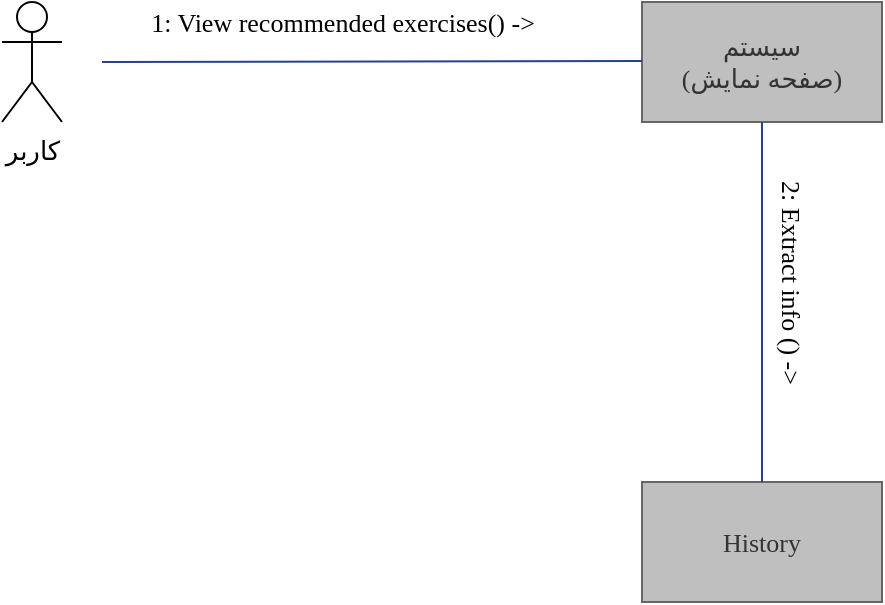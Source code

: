 <mxfile version="14.8.0" type="github">
  <diagram id="j3kf6-kwGtHO6qJUJ_Xv" name="Page-1">
    <mxGraphModel dx="782" dy="436" grid="1" gridSize="10" guides="1" tooltips="1" connect="1" arrows="1" fold="1" page="1" pageScale="1" pageWidth="850" pageHeight="1100" math="0" shadow="0">
      <root>
        <mxCell id="0" />
        <mxCell id="1" parent="0" />
        <mxCell id="r5GDrA9CvsMBpwbzS1Ia-1" value="&lt;span style=&quot;font-size: 13px&quot;&gt;&lt;font face=&quot;B Zar&quot;&gt;کاربر&lt;/font&gt;&lt;/span&gt;" style="shape=umlActor;verticalLabelPosition=bottom;verticalAlign=top;html=1;outlineConnect=0;" parent="1" vertex="1">
          <mxGeometry x="230" y="170" width="30" height="60" as="geometry" />
        </mxCell>
        <mxCell id="r5GDrA9CvsMBpwbzS1Ia-2" value="&lt;font face=&quot;B Zar&quot; style=&quot;font-size: 13px&quot;&gt;سیستم &lt;br&gt;(صفحه نمایش)&lt;/font&gt;" style="rounded=0;whiteSpace=wrap;html=1;strokeColor=#666666;fontColor=#333333;fillColor=#BFBFBF;" parent="1" vertex="1">
          <mxGeometry x="550" y="170" width="120" height="60" as="geometry" />
        </mxCell>
        <mxCell id="r5GDrA9CvsMBpwbzS1Ia-3" value="" style="endArrow=none;html=1;strokeColor=#28408E;" parent="1" edge="1">
          <mxGeometry width="50" height="50" relative="1" as="geometry">
            <mxPoint x="280" y="200" as="sourcePoint" />
            <mxPoint x="550" y="199.5" as="targetPoint" />
          </mxGeometry>
        </mxCell>
        <mxCell id="r5GDrA9CvsMBpwbzS1Ia-4" value="&lt;font face=&quot;Times New Roman&quot; style=&quot;font-size: 13px&quot;&gt;1: View recommended exercises() -&amp;gt;&lt;/font&gt;" style="text;html=1;align=center;verticalAlign=middle;resizable=0;points=[];autosize=1;" parent="1" vertex="1">
          <mxGeometry x="295" y="170" width="210" height="20" as="geometry" />
        </mxCell>
        <mxCell id="r5GDrA9CvsMBpwbzS1Ia-5" value="&lt;font face=&quot;Times New Roman&quot; style=&quot;font-size: 13px&quot;&gt;History&lt;/font&gt;" style="rounded=0;whiteSpace=wrap;html=1;strokeColor=#666666;fontColor=#333333;fillColor=#BFBFBF;" parent="1" vertex="1">
          <mxGeometry x="550" y="410" width="120" height="60" as="geometry" />
        </mxCell>
        <mxCell id="r5GDrA9CvsMBpwbzS1Ia-6" value="" style="endArrow=none;html=1;exitX=0.5;exitY=0;exitDx=0;exitDy=0;entryX=0.5;entryY=1;entryDx=0;entryDy=0;strokeColor=#28408E;" parent="1" source="r5GDrA9CvsMBpwbzS1Ia-5" target="r5GDrA9CvsMBpwbzS1Ia-2" edge="1">
          <mxGeometry width="50" height="50" relative="1" as="geometry">
            <mxPoint x="380" y="270" as="sourcePoint" />
            <mxPoint x="430" y="220" as="targetPoint" />
          </mxGeometry>
        </mxCell>
        <mxCell id="r5GDrA9CvsMBpwbzS1Ia-7" value="&lt;font face=&quot;Times New Roman&quot; style=&quot;font-size: 13px&quot;&gt;2: Extract info () -&amp;gt;&lt;/font&gt;" style="text;html=1;align=center;verticalAlign=middle;resizable=0;points=[];autosize=1;rotation=90;" parent="1" vertex="1">
          <mxGeometry x="565" y="300" width="120" height="20" as="geometry" />
        </mxCell>
      </root>
    </mxGraphModel>
  </diagram>
</mxfile>
